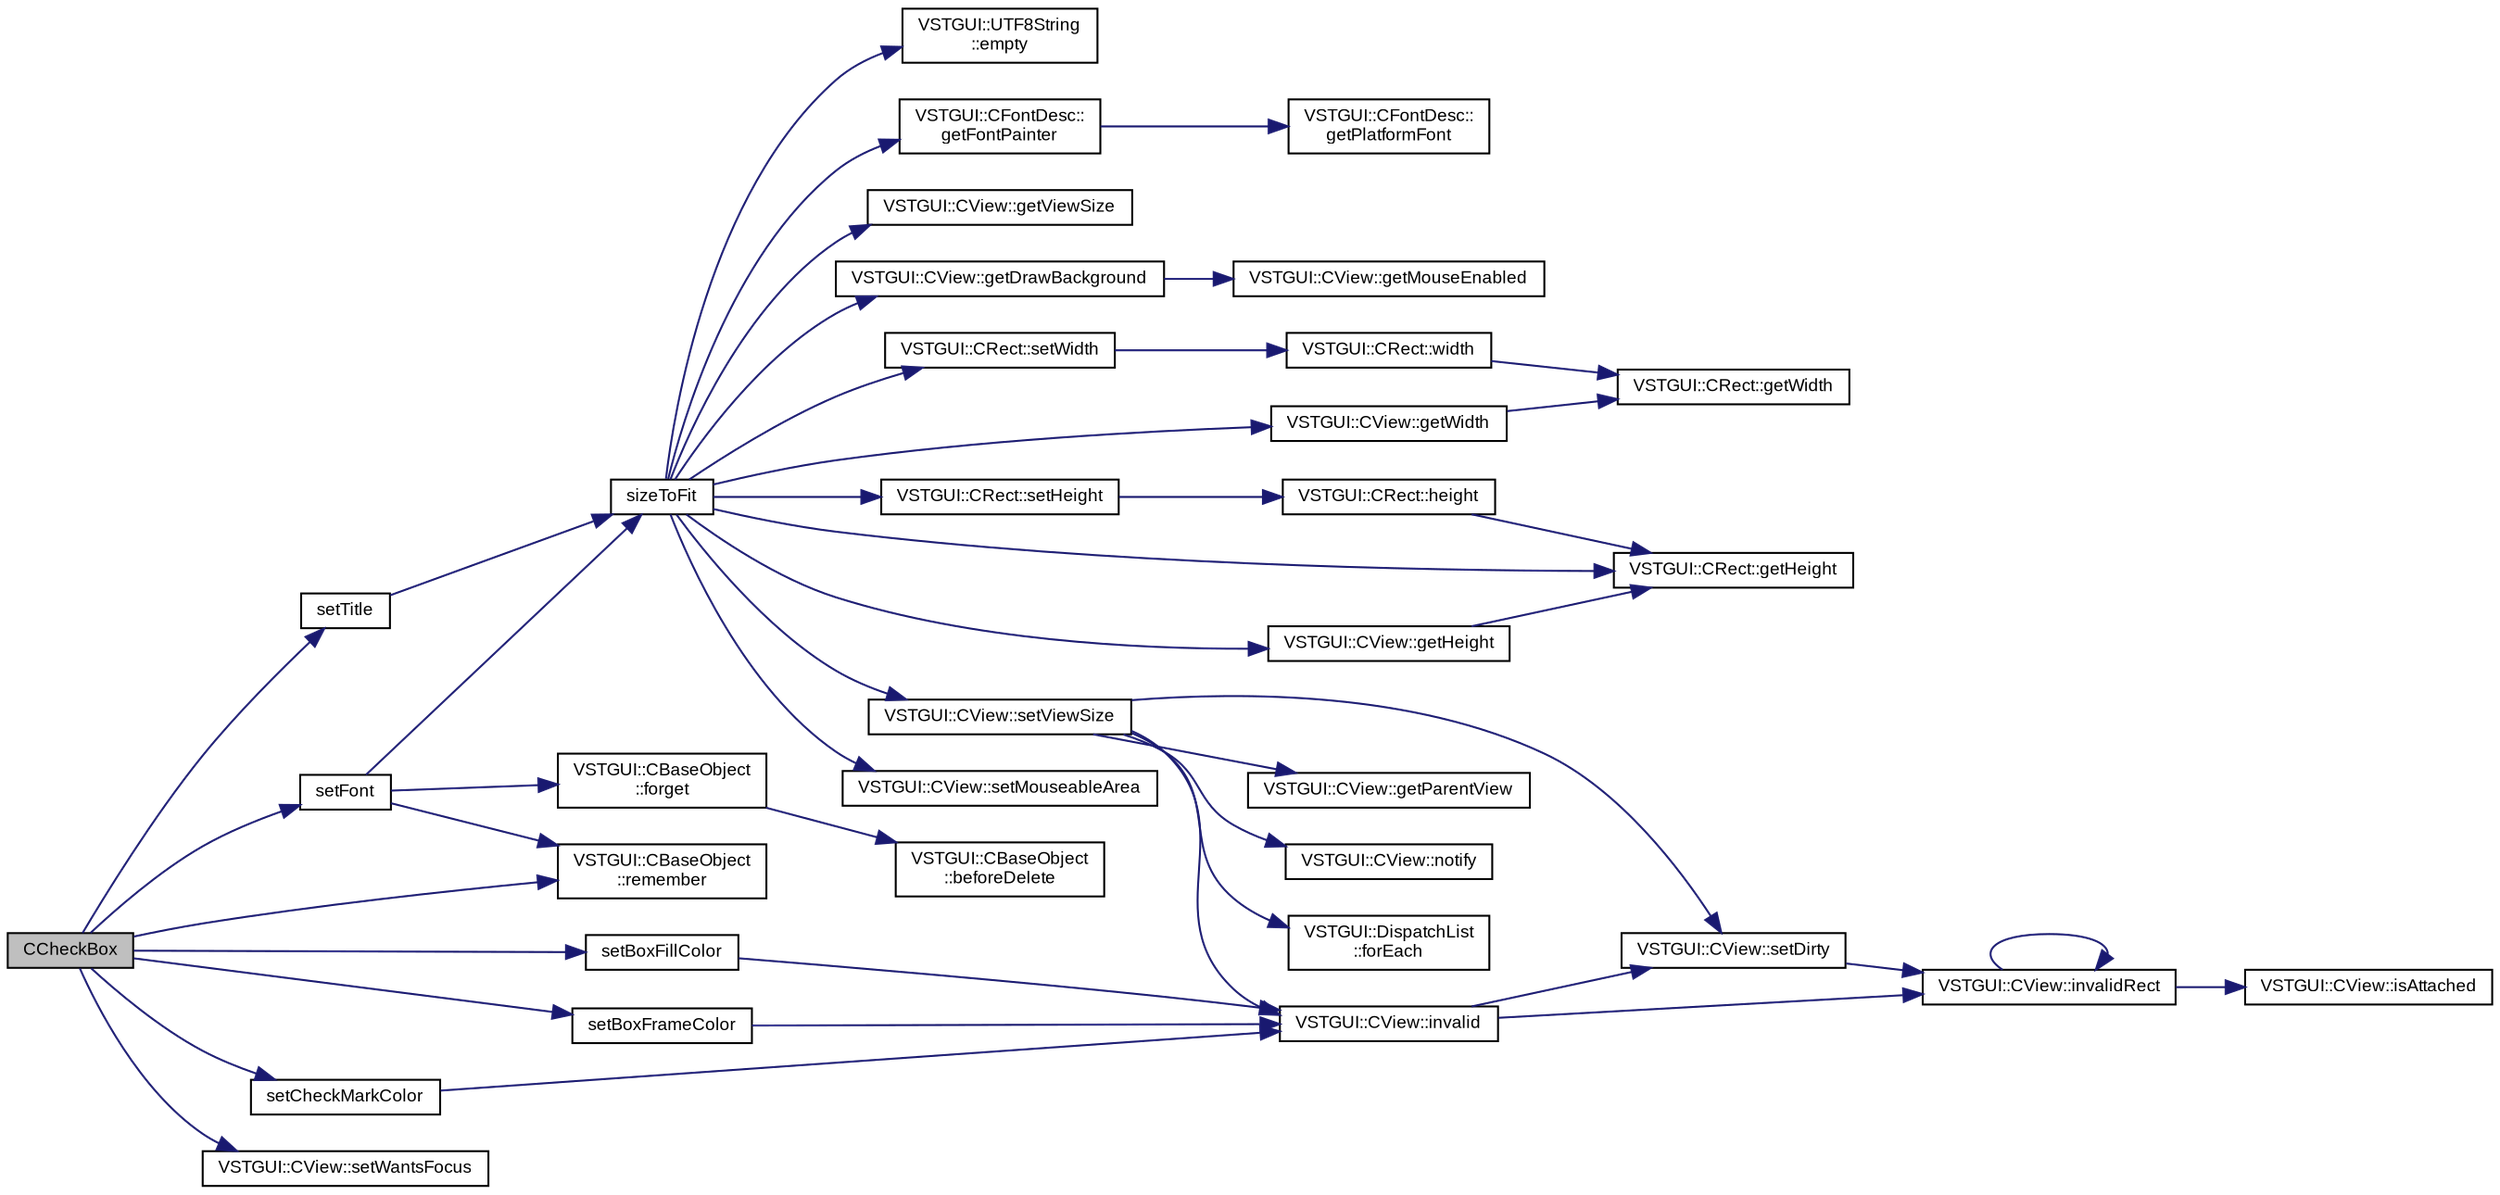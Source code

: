 digraph "CCheckBox"
{
  bgcolor="transparent";
  edge [fontname="Arial",fontsize="9",labelfontname="Arial",labelfontsize="9"];
  node [fontname="Arial",fontsize="9",shape=record];
  rankdir="LR";
  Node1 [label="CCheckBox",height=0.2,width=0.4,color="black", fillcolor="grey75", style="filled" fontcolor="black"];
  Node1 -> Node2 [color="midnightblue",fontsize="9",style="solid",fontname="Arial"];
  Node2 [label="setTitle",height=0.2,width=0.4,color="black",URL="$class_v_s_t_g_u_i_1_1_c_check_box.html#af306f5addd56c17cafb50d1ac631548b"];
  Node2 -> Node3 [color="midnightblue",fontsize="9",style="solid",fontname="Arial"];
  Node3 [label="sizeToFit",height=0.2,width=0.4,color="black",URL="$class_v_s_t_g_u_i_1_1_c_check_box.html#a1f9f5eb3e6ae65118a2c1f15f15acab3",tooltip="resize view to optimal size "];
  Node3 -> Node4 [color="midnightblue",fontsize="9",style="solid",fontname="Arial"];
  Node4 [label="VSTGUI::UTF8String\l::empty",height=0.2,width=0.4,color="black",URL="$class_v_s_t_g_u_i_1_1_u_t_f8_string.html#ac6e61de369e994009e36f344f99c15ad"];
  Node3 -> Node5 [color="midnightblue",fontsize="9",style="solid",fontname="Arial"];
  Node5 [label="VSTGUI::CFontDesc::\lgetFontPainter",height=0.2,width=0.4,color="black",URL="$class_v_s_t_g_u_i_1_1_c_font_desc.html#aa075f49db14f11f28c735bd3fdac075f"];
  Node5 -> Node6 [color="midnightblue",fontsize="9",style="solid",fontname="Arial"];
  Node6 [label="VSTGUI::CFontDesc::\lgetPlatformFont",height=0.2,width=0.4,color="black",URL="$class_v_s_t_g_u_i_1_1_c_font_desc.html#af97b831edbd57148720d11f0aeacd378"];
  Node3 -> Node7 [color="midnightblue",fontsize="9",style="solid",fontname="Arial"];
  Node7 [label="VSTGUI::CView::getViewSize",height=0.2,width=0.4,color="black",URL="$class_v_s_t_g_u_i_1_1_c_view.html#a7b14fb07c53ccfa07dc91900f4fe01f1",tooltip="read only access to view size "];
  Node3 -> Node8 [color="midnightblue",fontsize="9",style="solid",fontname="Arial"];
  Node8 [label="VSTGUI::CView::getDrawBackground",height=0.2,width=0.4,color="black",URL="$class_v_s_t_g_u_i_1_1_c_view.html#afa1488e0de4da81a4892c3288f9a4f01"];
  Node8 -> Node9 [color="midnightblue",fontsize="9",style="solid",fontname="Arial"];
  Node9 [label="VSTGUI::CView::getMouseEnabled",height=0.2,width=0.4,color="black",URL="$class_v_s_t_g_u_i_1_1_c_view.html#acab79bf608c51aad89f6f1e491231cf1",tooltip="get the state of wheather this view uses the mouse or not "];
  Node3 -> Node10 [color="midnightblue",fontsize="9",style="solid",fontname="Arial"];
  Node10 [label="VSTGUI::CRect::setWidth",height=0.2,width=0.4,color="black",URL="$struct_v_s_t_g_u_i_1_1_c_rect.html#a7e69f8e49a406917215c3260790d4698"];
  Node10 -> Node11 [color="midnightblue",fontsize="9",style="solid",fontname="Arial"];
  Node11 [label="VSTGUI::CRect::width",height=0.2,width=0.4,color="black",URL="$struct_v_s_t_g_u_i_1_1_c_rect.html#aac17e64c594f7da1f088efeb1e53f114"];
  Node11 -> Node12 [color="midnightblue",fontsize="9",style="solid",fontname="Arial"];
  Node12 [label="VSTGUI::CRect::getWidth",height=0.2,width=0.4,color="black",URL="$struct_v_s_t_g_u_i_1_1_c_rect.html#a8b4fe88292b8e95807a9b07a26cd1cb1"];
  Node3 -> Node13 [color="midnightblue",fontsize="9",style="solid",fontname="Arial"];
  Node13 [label="VSTGUI::CView::getWidth",height=0.2,width=0.4,color="black",URL="$class_v_s_t_g_u_i_1_1_c_view.html#a8b4fe88292b8e95807a9b07a26cd1cb1",tooltip="get the width of the view "];
  Node13 -> Node12 [color="midnightblue",fontsize="9",style="solid",fontname="Arial"];
  Node3 -> Node14 [color="midnightblue",fontsize="9",style="solid",fontname="Arial"];
  Node14 [label="VSTGUI::CRect::setHeight",height=0.2,width=0.4,color="black",URL="$struct_v_s_t_g_u_i_1_1_c_rect.html#a5067e7f1239cf80b5488792ecf3ac098"];
  Node14 -> Node15 [color="midnightblue",fontsize="9",style="solid",fontname="Arial"];
  Node15 [label="VSTGUI::CRect::height",height=0.2,width=0.4,color="black",URL="$struct_v_s_t_g_u_i_1_1_c_rect.html#a5ca7ffa8316b6835e331dfd01534ed32"];
  Node15 -> Node16 [color="midnightblue",fontsize="9",style="solid",fontname="Arial"];
  Node16 [label="VSTGUI::CRect::getHeight",height=0.2,width=0.4,color="black",URL="$struct_v_s_t_g_u_i_1_1_c_rect.html#a1f4be3a475a8fb7d8defa4621c01558d"];
  Node3 -> Node17 [color="midnightblue",fontsize="9",style="solid",fontname="Arial"];
  Node17 [label="VSTGUI::CView::getHeight",height=0.2,width=0.4,color="black",URL="$class_v_s_t_g_u_i_1_1_c_view.html#a1f4be3a475a8fb7d8defa4621c01558d",tooltip="get the height of the view "];
  Node17 -> Node16 [color="midnightblue",fontsize="9",style="solid",fontname="Arial"];
  Node3 -> Node16 [color="midnightblue",fontsize="9",style="solid",fontname="Arial"];
  Node3 -> Node18 [color="midnightblue",fontsize="9",style="solid",fontname="Arial"];
  Node18 [label="VSTGUI::CView::setViewSize",height=0.2,width=0.4,color="black",URL="$class_v_s_t_g_u_i_1_1_c_view.html#ada1ffb857aa147620f2d01522b37569d",tooltip="set views size "];
  Node18 -> Node19 [color="midnightblue",fontsize="9",style="solid",fontname="Arial"];
  Node19 [label="VSTGUI::CView::invalid",height=0.2,width=0.4,color="black",URL="$class_v_s_t_g_u_i_1_1_c_view.html#a51647a4891b4a9cbaf8595171c5ad3fc",tooltip="mark whole view as invalid "];
  Node19 -> Node20 [color="midnightblue",fontsize="9",style="solid",fontname="Arial"];
  Node20 [label="VSTGUI::CView::setDirty",height=0.2,width=0.4,color="black",URL="$class_v_s_t_g_u_i_1_1_c_view.html#a0f19a61606a7f547b62102310063ea76",tooltip="set the view to dirty so that it is redrawn in the next idle. Thread Safe ! "];
  Node20 -> Node21 [color="midnightblue",fontsize="9",style="solid",fontname="Arial"];
  Node21 [label="VSTGUI::CView::invalidRect",height=0.2,width=0.4,color="black",URL="$class_v_s_t_g_u_i_1_1_c_view.html#ad414ba3d5e64f9fdc11309e05266ffcf",tooltip="mark rect as invalid "];
  Node21 -> Node22 [color="midnightblue",fontsize="9",style="solid",fontname="Arial"];
  Node22 [label="VSTGUI::CView::isAttached",height=0.2,width=0.4,color="black",URL="$class_v_s_t_g_u_i_1_1_c_view.html#a1b7f04ee36bdaecd09a2625370dc90d8",tooltip="is view attached to a parentView "];
  Node21 -> Node21 [color="midnightblue",fontsize="9",style="solid",fontname="Arial"];
  Node19 -> Node21 [color="midnightblue",fontsize="9",style="solid",fontname="Arial"];
  Node18 -> Node20 [color="midnightblue",fontsize="9",style="solid",fontname="Arial"];
  Node18 -> Node23 [color="midnightblue",fontsize="9",style="solid",fontname="Arial"];
  Node23 [label="VSTGUI::CView::getParentView",height=0.2,width=0.4,color="black",URL="$class_v_s_t_g_u_i_1_1_c_view.html#ac45407fc7304ee33c5729fa04edaea76",tooltip="get parent view "];
  Node18 -> Node24 [color="midnightblue",fontsize="9",style="solid",fontname="Arial"];
  Node24 [label="VSTGUI::CView::notify",height=0.2,width=0.4,color="black",URL="$class_v_s_t_g_u_i_1_1_c_view.html#a15414e56ad0060f4b50f81ff44ad2a3e",tooltip="translates a local coordinate to a global one using parent transforms "];
  Node18 -> Node25 [color="midnightblue",fontsize="9",style="solid",fontname="Arial"];
  Node25 [label="VSTGUI::DispatchList\l::forEach",height=0.2,width=0.4,color="black",URL="$class_v_s_t_g_u_i_1_1_dispatch_list.html#a09cd3391119d3266c5d62ec8525d503d"];
  Node3 -> Node26 [color="midnightblue",fontsize="9",style="solid",fontname="Arial"];
  Node26 [label="VSTGUI::CView::setMouseableArea",height=0.2,width=0.4,color="black",URL="$class_v_s_t_g_u_i_1_1_c_view.html#aaf7594f7b73a027e5895469cbce92103",tooltip="set the area in which the view reacts to the mouse "];
  Node1 -> Node27 [color="midnightblue",fontsize="9",style="solid",fontname="Arial"];
  Node27 [label="setFont",height=0.2,width=0.4,color="black",URL="$class_v_s_t_g_u_i_1_1_c_check_box.html#a8bb2d9e1362a2b8d9047b2e895f794fd"];
  Node27 -> Node28 [color="midnightblue",fontsize="9",style="solid",fontname="Arial"];
  Node28 [label="VSTGUI::CBaseObject\l::forget",height=0.2,width=0.4,color="black",URL="$class_v_s_t_g_u_i_1_1_c_base_object.html#ad63e28fbe95a3458c97c60bfacd47ab8",tooltip="decrease refcount and delete object if refcount == 0 "];
  Node28 -> Node29 [color="midnightblue",fontsize="9",style="solid",fontname="Arial"];
  Node29 [label="VSTGUI::CBaseObject\l::beforeDelete",height=0.2,width=0.4,color="black",URL="$class_v_s_t_g_u_i_1_1_c_base_object.html#a7109cc8e58c631f14b338c5e60633d7b"];
  Node27 -> Node30 [color="midnightblue",fontsize="9",style="solid",fontname="Arial"];
  Node30 [label="VSTGUI::CBaseObject\l::remember",height=0.2,width=0.4,color="black",URL="$class_v_s_t_g_u_i_1_1_c_base_object.html#ada0719d1daaca4af1795018001769311",tooltip="increase refcount "];
  Node27 -> Node3 [color="midnightblue",fontsize="9",style="solid",fontname="Arial"];
  Node1 -> Node31 [color="midnightblue",fontsize="9",style="solid",fontname="Arial"];
  Node31 [label="setBoxFillColor",height=0.2,width=0.4,color="black",URL="$class_v_s_t_g_u_i_1_1_c_check_box.html#a3e5a5efcecffbc5d8593cd2b835596e5"];
  Node31 -> Node19 [color="midnightblue",fontsize="9",style="solid",fontname="Arial"];
  Node1 -> Node32 [color="midnightblue",fontsize="9",style="solid",fontname="Arial"];
  Node32 [label="setBoxFrameColor",height=0.2,width=0.4,color="black",URL="$class_v_s_t_g_u_i_1_1_c_check_box.html#a4c61f6cfd0632d75ece87f9ff54fdf30"];
  Node32 -> Node19 [color="midnightblue",fontsize="9",style="solid",fontname="Arial"];
  Node1 -> Node33 [color="midnightblue",fontsize="9",style="solid",fontname="Arial"];
  Node33 [label="setCheckMarkColor",height=0.2,width=0.4,color="black",URL="$class_v_s_t_g_u_i_1_1_c_check_box.html#ac7d01d774b11e60828fffa15532dbeab"];
  Node33 -> Node19 [color="midnightblue",fontsize="9",style="solid",fontname="Arial"];
  Node1 -> Node30 [color="midnightblue",fontsize="9",style="solid",fontname="Arial"];
  Node1 -> Node34 [color="midnightblue",fontsize="9",style="solid",fontname="Arial"];
  Node34 [label="VSTGUI::CView::setWantsFocus",height=0.2,width=0.4,color="black",URL="$class_v_s_t_g_u_i_1_1_c_view.html#a7c938477f787fe59b0eacb147a8c03a5",tooltip="set focus support on/off "];
}
